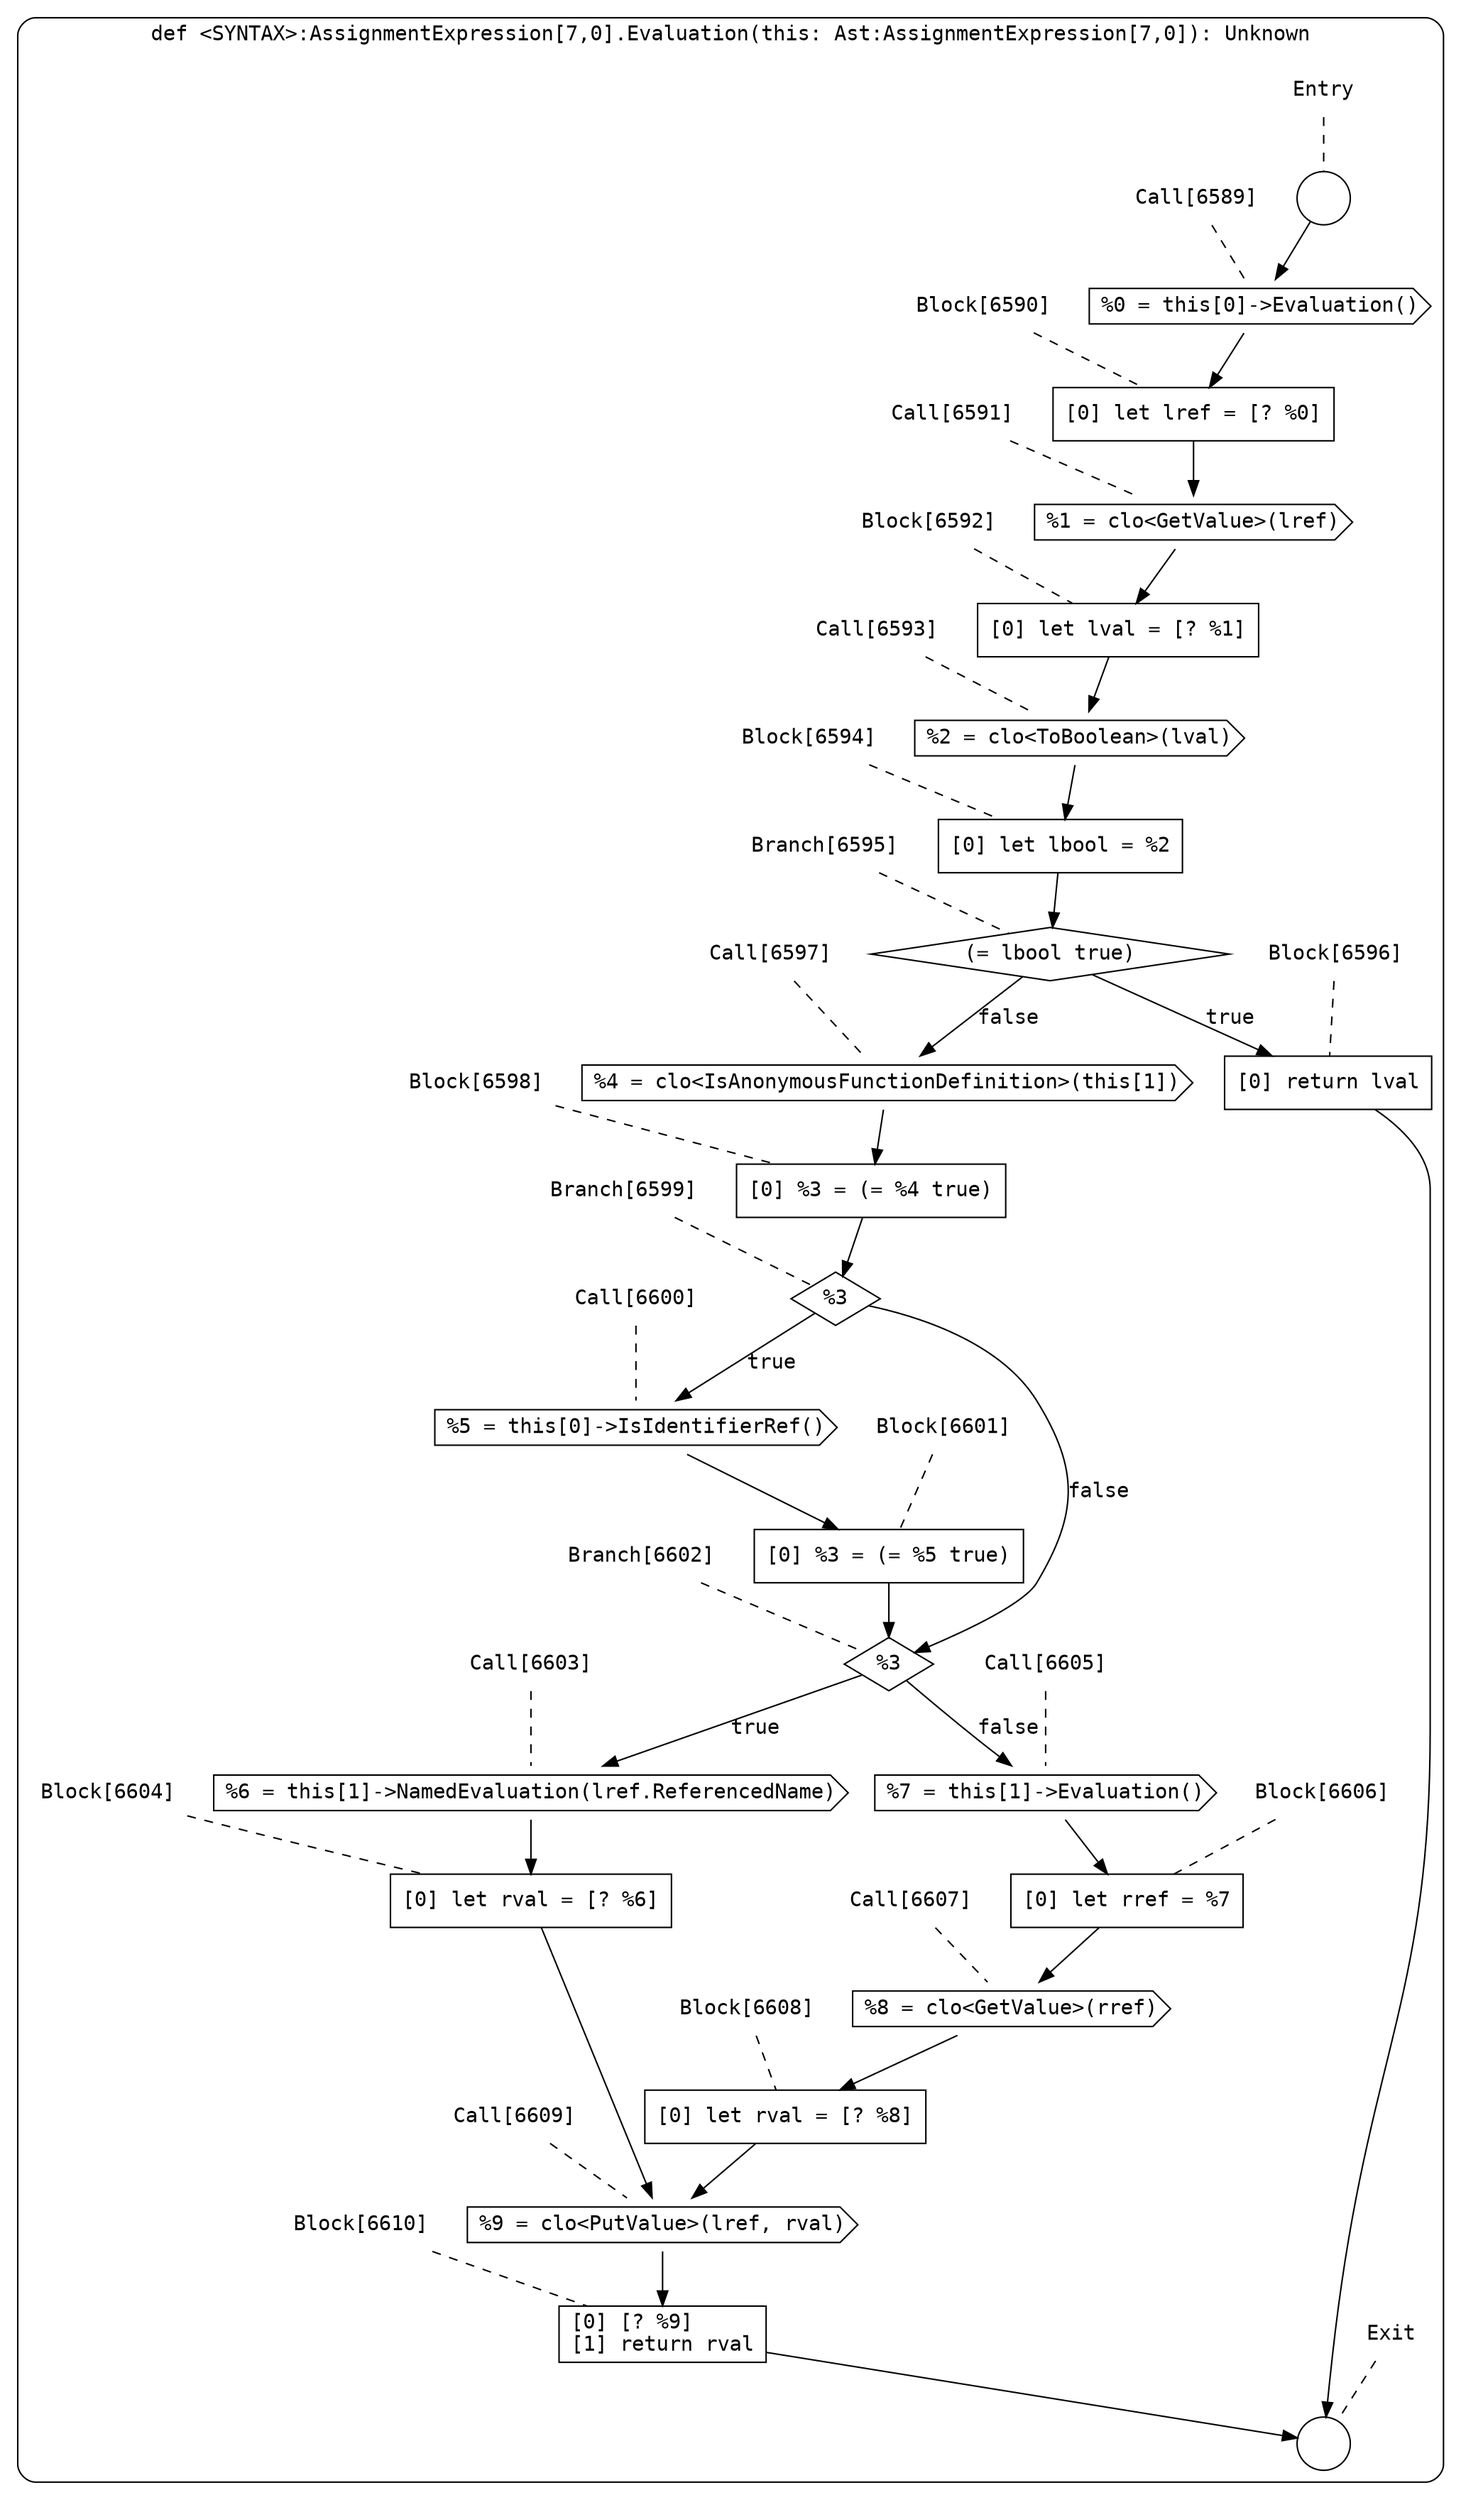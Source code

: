 digraph {
  graph [fontname = "Consolas"]
  node [fontname = "Consolas"]
  edge [fontname = "Consolas"]
  subgraph cluster1341 {
    label = "def <SYNTAX>:AssignmentExpression[7,0].Evaluation(this: Ast:AssignmentExpression[7,0]): Unknown"
    style = rounded
    cluster1341_entry_name [shape=none, label=<<font color="black">Entry</font>>]
    cluster1341_entry_name -> cluster1341_entry [arrowhead=none, color="black", style=dashed]
    cluster1341_entry [shape=circle label=" " color="black" fillcolor="white" style=filled]
    cluster1341_entry -> node6589 [color="black"]
    cluster1341_exit_name [shape=none, label=<<font color="black">Exit</font>>]
    cluster1341_exit_name -> cluster1341_exit [arrowhead=none, color="black", style=dashed]
    cluster1341_exit [shape=circle label=" " color="black" fillcolor="white" style=filled]
    node6589_name [shape=none, label=<<font color="black">Call[6589]</font>>]
    node6589_name -> node6589 [arrowhead=none, color="black", style=dashed]
    node6589 [shape=cds, label=<<font color="black">%0 = this[0]-&gt;Evaluation()</font>> color="black" fillcolor="white", style=filled]
    node6589 -> node6590 [color="black"]
    node6590_name [shape=none, label=<<font color="black">Block[6590]</font>>]
    node6590_name -> node6590 [arrowhead=none, color="black", style=dashed]
    node6590 [shape=box, label=<<font color="black">[0] let lref = [? %0]<BR ALIGN="LEFT"/></font>> color="black" fillcolor="white", style=filled]
    node6590 -> node6591 [color="black"]
    node6591_name [shape=none, label=<<font color="black">Call[6591]</font>>]
    node6591_name -> node6591 [arrowhead=none, color="black", style=dashed]
    node6591 [shape=cds, label=<<font color="black">%1 = clo&lt;GetValue&gt;(lref)</font>> color="black" fillcolor="white", style=filled]
    node6591 -> node6592 [color="black"]
    node6592_name [shape=none, label=<<font color="black">Block[6592]</font>>]
    node6592_name -> node6592 [arrowhead=none, color="black", style=dashed]
    node6592 [shape=box, label=<<font color="black">[0] let lval = [? %1]<BR ALIGN="LEFT"/></font>> color="black" fillcolor="white", style=filled]
    node6592 -> node6593 [color="black"]
    node6593_name [shape=none, label=<<font color="black">Call[6593]</font>>]
    node6593_name -> node6593 [arrowhead=none, color="black", style=dashed]
    node6593 [shape=cds, label=<<font color="black">%2 = clo&lt;ToBoolean&gt;(lval)</font>> color="black" fillcolor="white", style=filled]
    node6593 -> node6594 [color="black"]
    node6594_name [shape=none, label=<<font color="black">Block[6594]</font>>]
    node6594_name -> node6594 [arrowhead=none, color="black", style=dashed]
    node6594 [shape=box, label=<<font color="black">[0] let lbool = %2<BR ALIGN="LEFT"/></font>> color="black" fillcolor="white", style=filled]
    node6594 -> node6595 [color="black"]
    node6595_name [shape=none, label=<<font color="black">Branch[6595]</font>>]
    node6595_name -> node6595 [arrowhead=none, color="black", style=dashed]
    node6595 [shape=diamond, label=<<font color="black">(= lbool true)</font>> color="black" fillcolor="white", style=filled]
    node6595 -> node6596 [label=<<font color="black">true</font>> color="black"]
    node6595 -> node6597 [label=<<font color="black">false</font>> color="black"]
    node6596_name [shape=none, label=<<font color="black">Block[6596]</font>>]
    node6596_name -> node6596 [arrowhead=none, color="black", style=dashed]
    node6596 [shape=box, label=<<font color="black">[0] return lval<BR ALIGN="LEFT"/></font>> color="black" fillcolor="white", style=filled]
    node6596 -> cluster1341_exit [color="black"]
    node6597_name [shape=none, label=<<font color="black">Call[6597]</font>>]
    node6597_name -> node6597 [arrowhead=none, color="black", style=dashed]
    node6597 [shape=cds, label=<<font color="black">%4 = clo&lt;IsAnonymousFunctionDefinition&gt;(this[1])</font>> color="black" fillcolor="white", style=filled]
    node6597 -> node6598 [color="black"]
    node6598_name [shape=none, label=<<font color="black">Block[6598]</font>>]
    node6598_name -> node6598 [arrowhead=none, color="black", style=dashed]
    node6598 [shape=box, label=<<font color="black">[0] %3 = (= %4 true)<BR ALIGN="LEFT"/></font>> color="black" fillcolor="white", style=filled]
    node6598 -> node6599 [color="black"]
    node6599_name [shape=none, label=<<font color="black">Branch[6599]</font>>]
    node6599_name -> node6599 [arrowhead=none, color="black", style=dashed]
    node6599 [shape=diamond, label=<<font color="black">%3</font>> color="black" fillcolor="white", style=filled]
    node6599 -> node6600 [label=<<font color="black">true</font>> color="black"]
    node6599 -> node6602 [label=<<font color="black">false</font>> color="black"]
    node6600_name [shape=none, label=<<font color="black">Call[6600]</font>>]
    node6600_name -> node6600 [arrowhead=none, color="black", style=dashed]
    node6600 [shape=cds, label=<<font color="black">%5 = this[0]-&gt;IsIdentifierRef()</font>> color="black" fillcolor="white", style=filled]
    node6600 -> node6601 [color="black"]
    node6602_name [shape=none, label=<<font color="black">Branch[6602]</font>>]
    node6602_name -> node6602 [arrowhead=none, color="black", style=dashed]
    node6602 [shape=diamond, label=<<font color="black">%3</font>> color="black" fillcolor="white", style=filled]
    node6602 -> node6603 [label=<<font color="black">true</font>> color="black"]
    node6602 -> node6605 [label=<<font color="black">false</font>> color="black"]
    node6601_name [shape=none, label=<<font color="black">Block[6601]</font>>]
    node6601_name -> node6601 [arrowhead=none, color="black", style=dashed]
    node6601 [shape=box, label=<<font color="black">[0] %3 = (= %5 true)<BR ALIGN="LEFT"/></font>> color="black" fillcolor="white", style=filled]
    node6601 -> node6602 [color="black"]
    node6603_name [shape=none, label=<<font color="black">Call[6603]</font>>]
    node6603_name -> node6603 [arrowhead=none, color="black", style=dashed]
    node6603 [shape=cds, label=<<font color="black">%6 = this[1]-&gt;NamedEvaluation(lref.ReferencedName)</font>> color="black" fillcolor="white", style=filled]
    node6603 -> node6604 [color="black"]
    node6605_name [shape=none, label=<<font color="black">Call[6605]</font>>]
    node6605_name -> node6605 [arrowhead=none, color="black", style=dashed]
    node6605 [shape=cds, label=<<font color="black">%7 = this[1]-&gt;Evaluation()</font>> color="black" fillcolor="white", style=filled]
    node6605 -> node6606 [color="black"]
    node6604_name [shape=none, label=<<font color="black">Block[6604]</font>>]
    node6604_name -> node6604 [arrowhead=none, color="black", style=dashed]
    node6604 [shape=box, label=<<font color="black">[0] let rval = [? %6]<BR ALIGN="LEFT"/></font>> color="black" fillcolor="white", style=filled]
    node6604 -> node6609 [color="black"]
    node6606_name [shape=none, label=<<font color="black">Block[6606]</font>>]
    node6606_name -> node6606 [arrowhead=none, color="black", style=dashed]
    node6606 [shape=box, label=<<font color="black">[0] let rref = %7<BR ALIGN="LEFT"/></font>> color="black" fillcolor="white", style=filled]
    node6606 -> node6607 [color="black"]
    node6609_name [shape=none, label=<<font color="black">Call[6609]</font>>]
    node6609_name -> node6609 [arrowhead=none, color="black", style=dashed]
    node6609 [shape=cds, label=<<font color="black">%9 = clo&lt;PutValue&gt;(lref, rval)</font>> color="black" fillcolor="white", style=filled]
    node6609 -> node6610 [color="black"]
    node6607_name [shape=none, label=<<font color="black">Call[6607]</font>>]
    node6607_name -> node6607 [arrowhead=none, color="black", style=dashed]
    node6607 [shape=cds, label=<<font color="black">%8 = clo&lt;GetValue&gt;(rref)</font>> color="black" fillcolor="white", style=filled]
    node6607 -> node6608 [color="black"]
    node6610_name [shape=none, label=<<font color="black">Block[6610]</font>>]
    node6610_name -> node6610 [arrowhead=none, color="black", style=dashed]
    node6610 [shape=box, label=<<font color="black">[0] [? %9]<BR ALIGN="LEFT"/>[1] return rval<BR ALIGN="LEFT"/></font>> color="black" fillcolor="white", style=filled]
    node6610 -> cluster1341_exit [color="black"]
    node6608_name [shape=none, label=<<font color="black">Block[6608]</font>>]
    node6608_name -> node6608 [arrowhead=none, color="black", style=dashed]
    node6608 [shape=box, label=<<font color="black">[0] let rval = [? %8]<BR ALIGN="LEFT"/></font>> color="black" fillcolor="white", style=filled]
    node6608 -> node6609 [color="black"]
  }
}